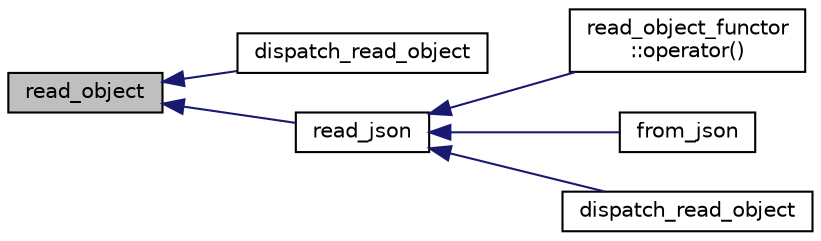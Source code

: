 digraph "read_object"
{
  edge [fontname="Helvetica",fontsize="10",labelfontname="Helvetica",labelfontsize="10"];
  node [fontname="Helvetica",fontsize="10",shape=record];
  rankdir="LR";
  Node35 [label="read_object",height=0.2,width=0.4,color="black", fillcolor="grey75", style="filled", fontcolor="black"];
  Node35 -> Node36 [dir="back",color="midnightblue",fontsize="10",style="solid",fontname="Helvetica"];
  Node36 [label="dispatch_read_object",height=0.2,width=0.4,color="black", fillcolor="white", style="filled",URL="$array__type__descriptor_8h.html#a3f4487b5df37f4a8451a2e7056a44fc8"];
  Node35 -> Node37 [dir="back",color="midnightblue",fontsize="10",style="solid",fontname="Helvetica"];
  Node37 [label="read_json",height=0.2,width=0.4,color="black", fillcolor="white", style="filled",URL="$json_8h.html#a9b7e08d20f9e4845b43908184630ee87"];
  Node37 -> Node38 [dir="back",color="midnightblue",fontsize="10",style="solid",fontname="Helvetica"];
  Node38 [label="read_object_functor\l::operator()",height=0.2,width=0.4,color="black", fillcolor="white", style="filled",URL="$classread__object__functor.html#a18847d1200f57601a258328174332582"];
  Node37 -> Node39 [dir="back",color="midnightblue",fontsize="10",style="solid",fontname="Helvetica"];
  Node39 [label="from_json",height=0.2,width=0.4,color="black", fillcolor="white", style="filled",URL="$json_8h.html#a59358a3ea8fcbc6cf7b53ad20684f8db"];
  Node37 -> Node40 [dir="back",color="midnightblue",fontsize="10",style="solid",fontname="Helvetica"];
  Node40 [label="dispatch_read_object",height=0.2,width=0.4,color="black", fillcolor="white", style="filled",URL="$map__type__descriptor_8h.html#a0f77cb57ce9c4d82bdb5519eafb542e6"];
}
